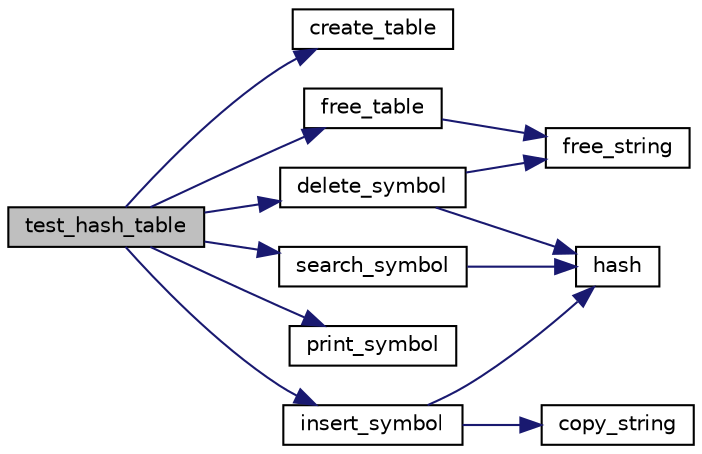 digraph "test_hash_table"
{
 // LATEX_PDF_SIZE
  edge [fontname="Helvetica",fontsize="10",labelfontname="Helvetica",labelfontsize="10"];
  node [fontname="Helvetica",fontsize="10",shape=record];
  rankdir="LR";
  Node1 [label="test_hash_table",height=0.2,width=0.4,color="black", fillcolor="grey75", style="filled", fontcolor="black",tooltip=" "];
  Node1 -> Node2 [color="midnightblue",fontsize="10",style="solid"];
  Node2 [label="create_table",height=0.2,width=0.4,color="black", fillcolor="white", style="filled",URL="$ADT_8c.html#a9c5cd145c4b3c3ad00c3e8d4897aaf0f",tooltip=" "];
  Node1 -> Node3 [color="midnightblue",fontsize="10",style="solid"];
  Node3 [label="delete_symbol",height=0.2,width=0.4,color="black", fillcolor="white", style="filled",URL="$ADT_8c.html#a241a0981d96a30cf13c1bd65b79a3dc8",tooltip=" "];
  Node3 -> Node4 [color="midnightblue",fontsize="10",style="solid"];
  Node4 [label="free_string",height=0.2,width=0.4,color="black", fillcolor="white", style="filled",URL="$ADT_8c.html#ae7778847ae19a4693087f819ef97ada7",tooltip=" "];
  Node3 -> Node5 [color="midnightblue",fontsize="10",style="solid"];
  Node5 [label="hash",height=0.2,width=0.4,color="black", fillcolor="white", style="filled",URL="$ADT_8c.html#a7c9e0d90bc8135bbc9d94ee1979c01ee",tooltip=" "];
  Node1 -> Node6 [color="midnightblue",fontsize="10",style="solid"];
  Node6 [label="free_table",height=0.2,width=0.4,color="black", fillcolor="white", style="filled",URL="$ADT_8c.html#a86fe0b3ef8db644c46875b1da82175c6",tooltip=" "];
  Node6 -> Node4 [color="midnightblue",fontsize="10",style="solid"];
  Node1 -> Node7 [color="midnightblue",fontsize="10",style="solid"];
  Node7 [label="insert_symbol",height=0.2,width=0.4,color="black", fillcolor="white", style="filled",URL="$ADT_8c.html#a6dcf75b165c5731b136694076b6122c6",tooltip=" "];
  Node7 -> Node8 [color="midnightblue",fontsize="10",style="solid"];
  Node8 [label="copy_string",height=0.2,width=0.4,color="black", fillcolor="white", style="filled",URL="$ADT_8c.html#a69781ac22aa41ceaca20060ad642a403",tooltip=" "];
  Node7 -> Node5 [color="midnightblue",fontsize="10",style="solid"];
  Node1 -> Node9 [color="midnightblue",fontsize="10",style="solid"];
  Node9 [label="print_symbol",height=0.2,width=0.4,color="black", fillcolor="white", style="filled",URL="$main_8c.html#ac717868c4349a743d88c3b73ef7a533b",tooltip=" "];
  Node1 -> Node10 [color="midnightblue",fontsize="10",style="solid"];
  Node10 [label="search_symbol",height=0.2,width=0.4,color="black", fillcolor="white", style="filled",URL="$ADT_8c.html#a9219c7b5ae4ce115fdd6657c6541e3bc",tooltip=" "];
  Node10 -> Node5 [color="midnightblue",fontsize="10",style="solid"];
}
